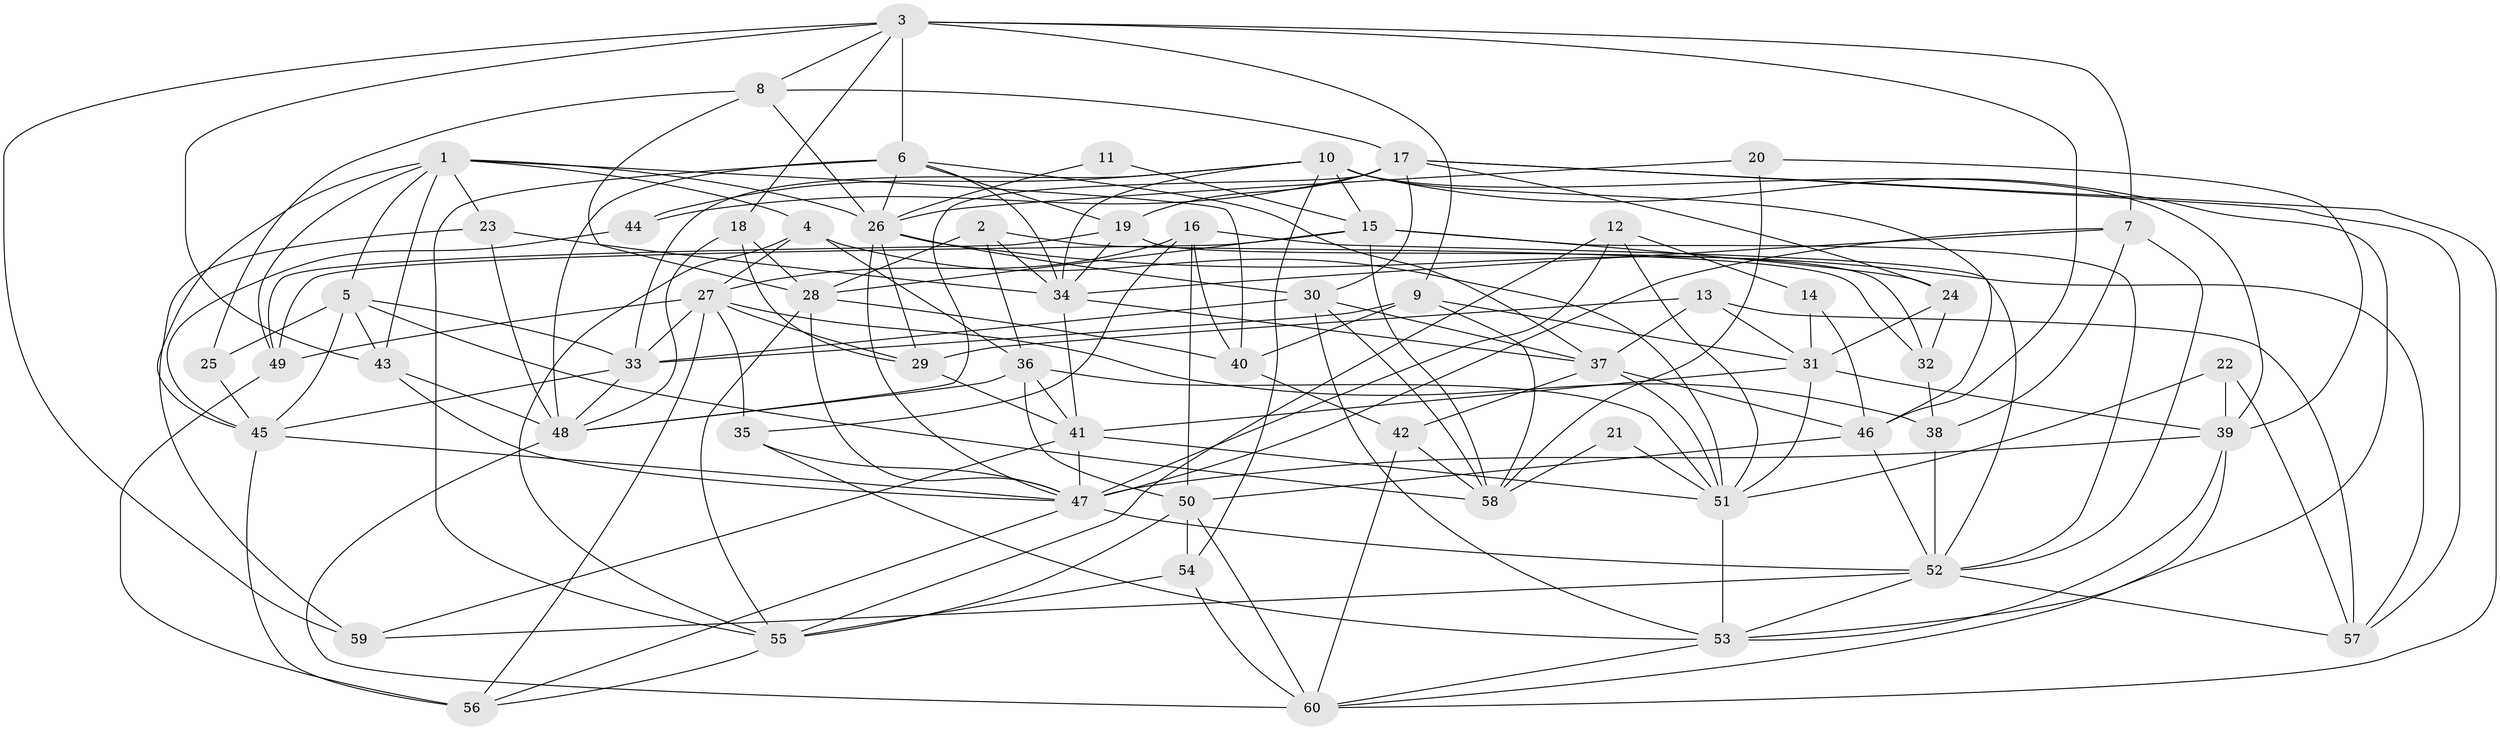 // original degree distribution, {2: 0.1, 5: 0.2, 3: 0.2833333333333333, 4: 0.3, 6: 0.08333333333333333, 7: 0.025, 9: 0.008333333333333333}
// Generated by graph-tools (version 1.1) at 2025/50/03/09/25 03:50:10]
// undirected, 60 vertices, 171 edges
graph export_dot {
graph [start="1"]
  node [color=gray90,style=filled];
  1;
  2;
  3;
  4;
  5;
  6;
  7;
  8;
  9;
  10;
  11;
  12;
  13;
  14;
  15;
  16;
  17;
  18;
  19;
  20;
  21;
  22;
  23;
  24;
  25;
  26;
  27;
  28;
  29;
  30;
  31;
  32;
  33;
  34;
  35;
  36;
  37;
  38;
  39;
  40;
  41;
  42;
  43;
  44;
  45;
  46;
  47;
  48;
  49;
  50;
  51;
  52;
  53;
  54;
  55;
  56;
  57;
  58;
  59;
  60;
  1 -- 4 [weight=1.0];
  1 -- 5 [weight=1.0];
  1 -- 23 [weight=1.0];
  1 -- 26 [weight=1.0];
  1 -- 40 [weight=1.0];
  1 -- 43 [weight=1.0];
  1 -- 45 [weight=1.0];
  1 -- 49 [weight=1.0];
  2 -- 28 [weight=1.0];
  2 -- 32 [weight=1.0];
  2 -- 34 [weight=1.0];
  2 -- 36 [weight=1.0];
  3 -- 6 [weight=1.0];
  3 -- 7 [weight=1.0];
  3 -- 8 [weight=1.0];
  3 -- 9 [weight=2.0];
  3 -- 18 [weight=1.0];
  3 -- 43 [weight=1.0];
  3 -- 46 [weight=1.0];
  3 -- 59 [weight=1.0];
  4 -- 27 [weight=1.0];
  4 -- 36 [weight=1.0];
  4 -- 51 [weight=1.0];
  4 -- 55 [weight=1.0];
  5 -- 25 [weight=1.0];
  5 -- 33 [weight=1.0];
  5 -- 43 [weight=1.0];
  5 -- 45 [weight=1.0];
  5 -- 58 [weight=1.0];
  6 -- 19 [weight=1.0];
  6 -- 26 [weight=1.0];
  6 -- 34 [weight=1.0];
  6 -- 37 [weight=1.0];
  6 -- 48 [weight=2.0];
  6 -- 55 [weight=1.0];
  7 -- 34 [weight=1.0];
  7 -- 38 [weight=1.0];
  7 -- 47 [weight=1.0];
  7 -- 52 [weight=1.0];
  8 -- 17 [weight=1.0];
  8 -- 25 [weight=1.0];
  8 -- 26 [weight=1.0];
  8 -- 28 [weight=1.0];
  9 -- 31 [weight=1.0];
  9 -- 33 [weight=1.0];
  9 -- 40 [weight=2.0];
  9 -- 58 [weight=1.0];
  10 -- 15 [weight=1.0];
  10 -- 33 [weight=1.0];
  10 -- 34 [weight=1.0];
  10 -- 39 [weight=1.0];
  10 -- 44 [weight=1.0];
  10 -- 46 [weight=1.0];
  10 -- 53 [weight=1.0];
  10 -- 54 [weight=1.0];
  11 -- 15 [weight=1.0];
  11 -- 26 [weight=1.0];
  12 -- 14 [weight=1.0];
  12 -- 47 [weight=1.0];
  12 -- 51 [weight=1.0];
  12 -- 55 [weight=1.0];
  13 -- 29 [weight=1.0];
  13 -- 31 [weight=1.0];
  13 -- 37 [weight=1.0];
  13 -- 57 [weight=1.0];
  14 -- 31 [weight=1.0];
  14 -- 46 [weight=1.0];
  15 -- 24 [weight=1.0];
  15 -- 28 [weight=1.0];
  15 -- 49 [weight=1.0];
  15 -- 52 [weight=1.0];
  15 -- 58 [weight=1.0];
  16 -- 27 [weight=1.0];
  16 -- 35 [weight=1.0];
  16 -- 40 [weight=1.0];
  16 -- 50 [weight=1.0];
  16 -- 52 [weight=1.0];
  17 -- 19 [weight=1.0];
  17 -- 24 [weight=1.0];
  17 -- 30 [weight=1.0];
  17 -- 44 [weight=1.0];
  17 -- 48 [weight=1.0];
  17 -- 57 [weight=1.0];
  17 -- 60 [weight=1.0];
  18 -- 28 [weight=1.0];
  18 -- 29 [weight=1.0];
  18 -- 48 [weight=1.0];
  19 -- 32 [weight=1.0];
  19 -- 34 [weight=1.0];
  19 -- 49 [weight=1.0];
  20 -- 26 [weight=1.0];
  20 -- 39 [weight=1.0];
  20 -- 58 [weight=1.0];
  21 -- 51 [weight=1.0];
  21 -- 58 [weight=1.0];
  22 -- 39 [weight=1.0];
  22 -- 51 [weight=1.0];
  22 -- 57 [weight=1.0];
  23 -- 34 [weight=1.0];
  23 -- 48 [weight=1.0];
  23 -- 59 [weight=1.0];
  24 -- 31 [weight=1.0];
  24 -- 32 [weight=1.0];
  25 -- 45 [weight=1.0];
  26 -- 29 [weight=1.0];
  26 -- 30 [weight=1.0];
  26 -- 47 [weight=1.0];
  26 -- 57 [weight=1.0];
  27 -- 29 [weight=1.0];
  27 -- 33 [weight=1.0];
  27 -- 35 [weight=1.0];
  27 -- 38 [weight=1.0];
  27 -- 49 [weight=1.0];
  27 -- 56 [weight=1.0];
  28 -- 40 [weight=1.0];
  28 -- 47 [weight=1.0];
  28 -- 55 [weight=1.0];
  29 -- 41 [weight=1.0];
  30 -- 33 [weight=1.0];
  30 -- 37 [weight=1.0];
  30 -- 53 [weight=1.0];
  30 -- 58 [weight=1.0];
  31 -- 39 [weight=1.0];
  31 -- 41 [weight=1.0];
  31 -- 51 [weight=2.0];
  32 -- 38 [weight=1.0];
  33 -- 45 [weight=1.0];
  33 -- 48 [weight=1.0];
  34 -- 37 [weight=1.0];
  34 -- 41 [weight=1.0];
  35 -- 47 [weight=1.0];
  35 -- 53 [weight=1.0];
  36 -- 41 [weight=1.0];
  36 -- 48 [weight=1.0];
  36 -- 50 [weight=1.0];
  36 -- 51 [weight=2.0];
  37 -- 42 [weight=1.0];
  37 -- 46 [weight=1.0];
  37 -- 51 [weight=1.0];
  38 -- 52 [weight=1.0];
  39 -- 47 [weight=1.0];
  39 -- 53 [weight=1.0];
  39 -- 60 [weight=1.0];
  40 -- 42 [weight=1.0];
  41 -- 47 [weight=1.0];
  41 -- 51 [weight=1.0];
  41 -- 59 [weight=1.0];
  42 -- 58 [weight=1.0];
  42 -- 60 [weight=1.0];
  43 -- 47 [weight=1.0];
  43 -- 48 [weight=1.0];
  44 -- 45 [weight=1.0];
  45 -- 47 [weight=1.0];
  45 -- 56 [weight=1.0];
  46 -- 50 [weight=1.0];
  46 -- 52 [weight=1.0];
  47 -- 52 [weight=1.0];
  47 -- 56 [weight=1.0];
  48 -- 60 [weight=1.0];
  49 -- 56 [weight=1.0];
  50 -- 54 [weight=2.0];
  50 -- 55 [weight=1.0];
  50 -- 60 [weight=1.0];
  51 -- 53 [weight=1.0];
  52 -- 53 [weight=1.0];
  52 -- 57 [weight=1.0];
  52 -- 59 [weight=1.0];
  53 -- 60 [weight=1.0];
  54 -- 55 [weight=1.0];
  54 -- 60 [weight=1.0];
  55 -- 56 [weight=1.0];
}
